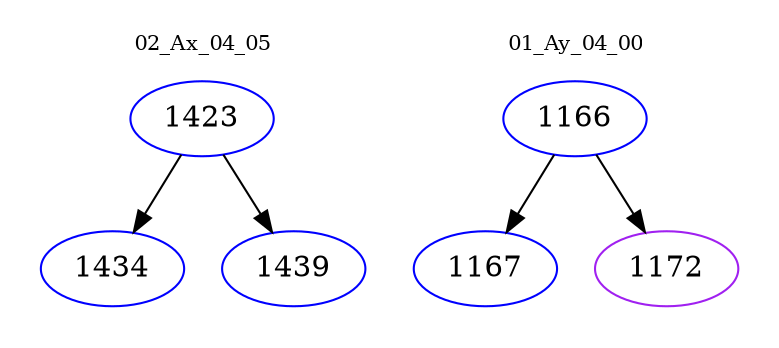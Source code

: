 digraph{
subgraph cluster_0 {
color = white
label = "02_Ax_04_05";
fontsize=10;
T0_1423 [label="1423", color="blue"]
T0_1423 -> T0_1434 [color="black"]
T0_1434 [label="1434", color="blue"]
T0_1423 -> T0_1439 [color="black"]
T0_1439 [label="1439", color="blue"]
}
subgraph cluster_1 {
color = white
label = "01_Ay_04_00";
fontsize=10;
T1_1166 [label="1166", color="blue"]
T1_1166 -> T1_1167 [color="black"]
T1_1167 [label="1167", color="blue"]
T1_1166 -> T1_1172 [color="black"]
T1_1172 [label="1172", color="purple"]
}
}
